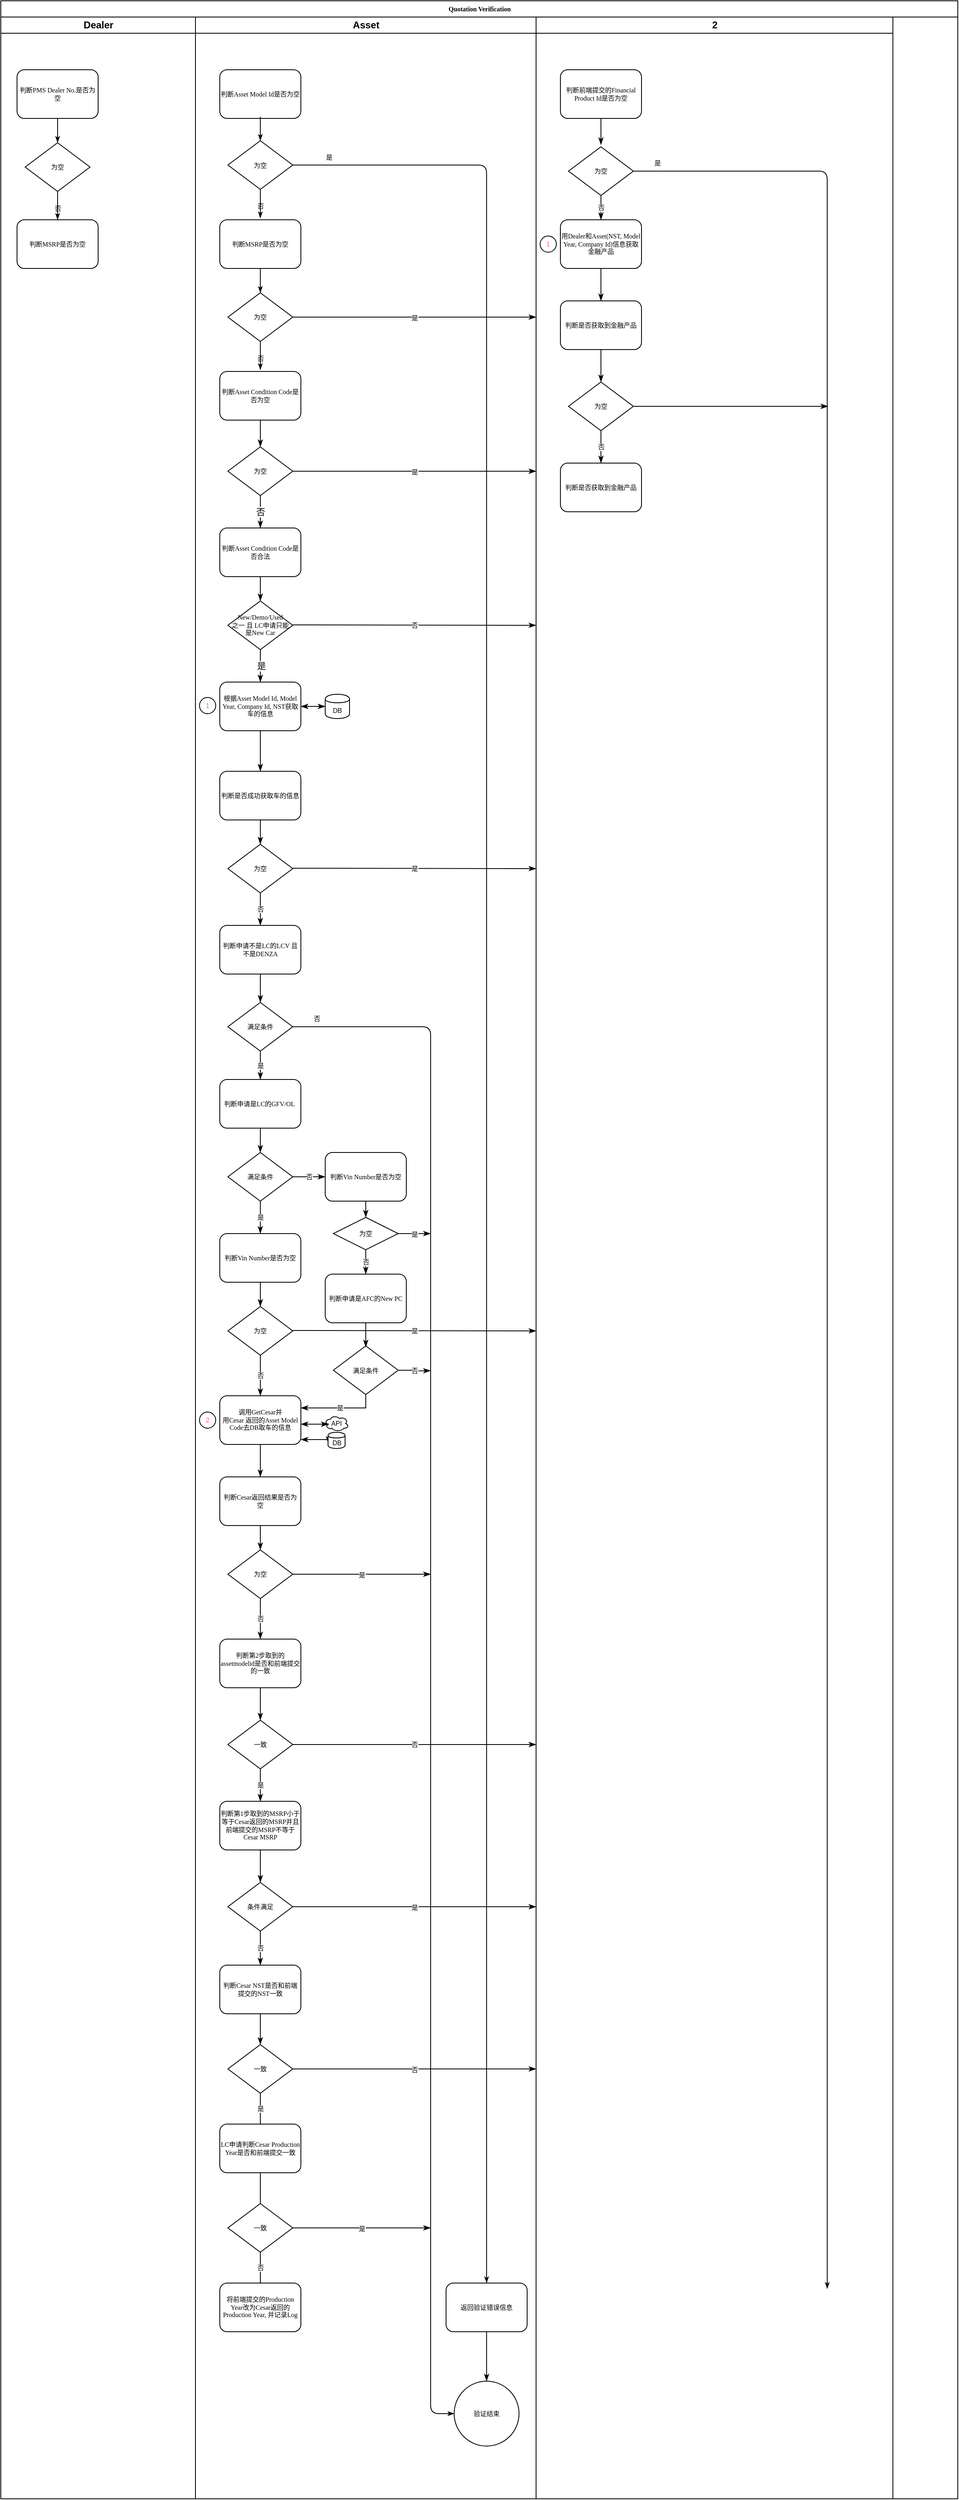 <mxfile version="12.3.6" type="github" pages="1">
  <diagram name="Page-1" id="74e2e168-ea6b-b213-b513-2b3c1d86103e">
    <mxGraphModel dx="782" dy="437" grid="1" gridSize="10" guides="1" tooltips="1" connect="1" arrows="1" fold="1" page="1" pageScale="1" pageWidth="1100" pageHeight="850" background="#ffffff" math="0" shadow="0">
      <root>
        <mxCell id="0"/>
        <mxCell id="1" parent="0"/>
        <mxCell id="77e6c97f196da883-1" value="Quotation Verification" style="swimlane;html=1;childLayout=stackLayout;startSize=20;rounded=0;shadow=0;labelBackgroundColor=none;strokeWidth=1;fontFamily=Verdana;fontSize=8;align=center;" parent="1" vertex="1">
          <mxGeometry x="70" y="40" width="1180" height="3080" as="geometry"/>
        </mxCell>
        <mxCell id="77e6c97f196da883-2" value="Dealer" style="swimlane;html=1;startSize=20;" parent="77e6c97f196da883-1" vertex="1">
          <mxGeometry y="20" width="240" height="3060" as="geometry"/>
        </mxCell>
        <mxCell id="77e6c97f196da883-8" value="判断PMS Dealer No.是否为空" style="rounded=1;whiteSpace=wrap;html=1;shadow=0;labelBackgroundColor=none;strokeWidth=1;fontFamily=Verdana;fontSize=8;align=center;" parent="77e6c97f196da883-2" vertex="1">
          <mxGeometry x="20" y="65" width="100" height="60" as="geometry"/>
        </mxCell>
        <mxCell id="77e6c97f196da883-13" value="为空" style="rhombus;whiteSpace=wrap;html=1;rounded=0;shadow=0;labelBackgroundColor=none;strokeWidth=1;fontFamily=Verdana;fontSize=8;align=center;" parent="77e6c97f196da883-2" vertex="1">
          <mxGeometry x="30" y="155" width="80" height="60" as="geometry"/>
        </mxCell>
        <mxCell id="77e6c97f196da883-30" value="否" style="edgeStyle=orthogonalEdgeStyle;rounded=1;html=1;labelBackgroundColor=none;startArrow=none;startFill=0;startSize=5;endArrow=classicThin;endFill=1;endSize=5;jettySize=auto;orthogonalLoop=1;strokeWidth=1;fontFamily=Verdana;fontSize=8" parent="77e6c97f196da883-2" source="77e6c97f196da883-13" edge="1">
          <mxGeometry x="0.2" relative="1" as="geometry">
            <mxPoint x="70" y="250" as="targetPoint"/>
            <mxPoint as="offset"/>
          </mxGeometry>
        </mxCell>
        <mxCell id="77e6c97f196da883-26" style="edgeStyle=orthogonalEdgeStyle;rounded=1;html=1;labelBackgroundColor=none;startArrow=none;startFill=0;startSize=5;endArrow=classicThin;endFill=1;endSize=5;jettySize=auto;orthogonalLoop=1;strokeWidth=1;fontFamily=Verdana;fontSize=8;entryX=0.5;entryY=0;entryDx=0;entryDy=0;" parent="77e6c97f196da883-2" source="77e6c97f196da883-8" target="77e6c97f196da883-13" edge="1">
          <mxGeometry relative="1" as="geometry">
            <mxPoint x="70" y="160" as="targetPoint"/>
          </mxGeometry>
        </mxCell>
        <mxCell id="s-7z_2EK09W1QtDXRIaZ-14" value="判断MSRP是否为空" style="rounded=1;whiteSpace=wrap;html=1;shadow=0;labelBackgroundColor=none;strokeWidth=1;fontFamily=Verdana;fontSize=8;align=center;" vertex="1" parent="77e6c97f196da883-2">
          <mxGeometry x="20" y="250" width="100" height="60" as="geometry"/>
        </mxCell>
        <mxCell id="77e6c97f196da883-3" value="Asset" style="swimlane;html=1;startSize=20;" parent="77e6c97f196da883-1" vertex="1">
          <mxGeometry x="240" y="20" width="420" height="3060" as="geometry"/>
        </mxCell>
        <mxCell id="77e6c97f196da883-11" value="判断Asset Model Id是否为空" style="rounded=1;whiteSpace=wrap;html=1;shadow=0;labelBackgroundColor=none;strokeWidth=1;fontFamily=Verdana;fontSize=8;align=center;" parent="77e6c97f196da883-3" vertex="1">
          <mxGeometry x="30" y="65" width="100" height="60" as="geometry"/>
        </mxCell>
        <mxCell id="s-7z_2EK09W1QtDXRIaZ-9" style="edgeStyle=orthogonalEdgeStyle;rounded=1;html=1;labelBackgroundColor=none;startArrow=none;startFill=0;startSize=5;endArrow=classicThin;endFill=1;endSize=5;jettySize=auto;orthogonalLoop=1;strokeWidth=1;fontFamily=Verdana;fontSize=8;entryX=0.5;entryY=0;entryDx=0;entryDy=0;" edge="1" target="s-7z_2EK09W1QtDXRIaZ-11" parent="77e6c97f196da883-3">
          <mxGeometry relative="1" as="geometry">
            <mxPoint x="80" y="123" as="sourcePoint"/>
            <mxPoint x="10" y="97.5" as="targetPoint"/>
          </mxGeometry>
        </mxCell>
        <mxCell id="s-7z_2EK09W1QtDXRIaZ-10" value="否" style="edgeStyle=orthogonalEdgeStyle;rounded=1;html=1;labelBackgroundColor=none;startArrow=none;startFill=0;startSize=5;endArrow=classicThin;endFill=1;endSize=5;jettySize=auto;orthogonalLoop=1;strokeWidth=1;fontFamily=Verdana;fontSize=8" edge="1" source="s-7z_2EK09W1QtDXRIaZ-11" parent="77e6c97f196da883-3">
          <mxGeometry x="0.2" relative="1" as="geometry">
            <mxPoint x="80" y="248" as="targetPoint"/>
            <mxPoint as="offset"/>
          </mxGeometry>
        </mxCell>
        <mxCell id="s-7z_2EK09W1QtDXRIaZ-11" value="为空" style="rhombus;whiteSpace=wrap;html=1;rounded=0;shadow=0;labelBackgroundColor=none;strokeWidth=1;fontFamily=Verdana;fontSize=8;align=center;" vertex="1" parent="77e6c97f196da883-3">
          <mxGeometry x="40" y="152.5" width="80" height="60" as="geometry"/>
        </mxCell>
        <mxCell id="s-7z_2EK09W1QtDXRIaZ-18" style="edgeStyle=orthogonalEdgeStyle;rounded=1;html=1;labelBackgroundColor=none;startArrow=none;startFill=0;startSize=5;endArrow=classicThin;endFill=1;endSize=5;jettySize=auto;orthogonalLoop=1;strokeWidth=1;fontFamily=Verdana;fontSize=8;entryX=0.5;entryY=0;entryDx=0;entryDy=0;" edge="1" target="s-7z_2EK09W1QtDXRIaZ-19" parent="77e6c97f196da883-3">
          <mxGeometry relative="1" as="geometry">
            <mxPoint x="80" y="310" as="sourcePoint"/>
            <mxPoint x="-220" y="225" as="targetPoint"/>
          </mxGeometry>
        </mxCell>
        <mxCell id="s-7z_2EK09W1QtDXRIaZ-19" value="为空" style="rhombus;whiteSpace=wrap;html=1;rounded=0;shadow=0;labelBackgroundColor=none;strokeWidth=1;fontFamily=Verdana;fontSize=8;align=center;" vertex="1" parent="77e6c97f196da883-3">
          <mxGeometry x="40" y="340" width="80" height="60" as="geometry"/>
        </mxCell>
        <mxCell id="s-7z_2EK09W1QtDXRIaZ-20" value="否" style="edgeStyle=orthogonalEdgeStyle;rounded=1;html=1;labelBackgroundColor=none;startArrow=none;startFill=0;startSize=5;endArrow=classicThin;endFill=1;endSize=5;jettySize=auto;orthogonalLoop=1;strokeWidth=1;fontFamily=Verdana;fontSize=8" edge="1" source="s-7z_2EK09W1QtDXRIaZ-19" parent="77e6c97f196da883-3">
          <mxGeometry x="0.2" relative="1" as="geometry">
            <mxPoint x="80" y="435" as="targetPoint"/>
            <mxPoint as="offset"/>
          </mxGeometry>
        </mxCell>
        <mxCell id="s-7z_2EK09W1QtDXRIaZ-35" style="edgeStyle=orthogonalEdgeStyle;rounded=0;orthogonalLoop=1;jettySize=auto;html=1;exitX=0.5;exitY=1;exitDx=0;exitDy=0;entryX=0.5;entryY=0;entryDx=0;entryDy=0;endArrow=classicThin;endFill=1;" edge="1" parent="77e6c97f196da883-3" source="s-7z_2EK09W1QtDXRIaZ-28" target="s-7z_2EK09W1QtDXRIaZ-31">
          <mxGeometry relative="1" as="geometry"/>
        </mxCell>
        <mxCell id="s-7z_2EK09W1QtDXRIaZ-28" value="判断Asset Condition Code是否为空" style="rounded=1;whiteSpace=wrap;html=1;shadow=0;labelBackgroundColor=none;strokeWidth=1;fontFamily=Verdana;fontSize=8;align=center;" vertex="1" parent="77e6c97f196da883-3">
          <mxGeometry x="30" y="437" width="100" height="60" as="geometry"/>
        </mxCell>
        <mxCell id="s-7z_2EK09W1QtDXRIaZ-30" value="判断MSRP是否为空" style="rounded=1;whiteSpace=wrap;html=1;shadow=0;labelBackgroundColor=none;strokeWidth=1;fontFamily=Verdana;fontSize=8;align=center;" vertex="1" parent="77e6c97f196da883-3">
          <mxGeometry x="30" y="250" width="100" height="60" as="geometry"/>
        </mxCell>
        <mxCell id="s-7z_2EK09W1QtDXRIaZ-37" value="否" style="edgeStyle=orthogonalEdgeStyle;rounded=0;orthogonalLoop=1;jettySize=auto;html=1;exitX=0.5;exitY=1;exitDx=0;exitDy=0;entryX=0.5;entryY=0;entryDx=0;entryDy=0;endArrow=classicThin;endFill=1;" edge="1" parent="77e6c97f196da883-3" source="s-7z_2EK09W1QtDXRIaZ-31" target="s-7z_2EK09W1QtDXRIaZ-16">
          <mxGeometry relative="1" as="geometry"/>
        </mxCell>
        <mxCell id="s-7z_2EK09W1QtDXRIaZ-31" value="为空" style="rhombus;whiteSpace=wrap;html=1;rounded=0;shadow=0;labelBackgroundColor=none;strokeWidth=1;fontFamily=Verdana;fontSize=8;align=center;" vertex="1" parent="77e6c97f196da883-3">
          <mxGeometry x="40" y="530" width="80" height="60" as="geometry"/>
        </mxCell>
        <mxCell id="s-7z_2EK09W1QtDXRIaZ-41" style="edgeStyle=orthogonalEdgeStyle;rounded=0;orthogonalLoop=1;jettySize=auto;html=1;exitX=0.5;exitY=1;exitDx=0;exitDy=0;entryX=0.5;entryY=0;entryDx=0;entryDy=0;endArrow=classicThin;endFill=1;" edge="1" parent="77e6c97f196da883-3" source="s-7z_2EK09W1QtDXRIaZ-16" target="s-7z_2EK09W1QtDXRIaZ-40">
          <mxGeometry relative="1" as="geometry"/>
        </mxCell>
        <mxCell id="s-7z_2EK09W1QtDXRIaZ-16" value="判断Asset Condition Code是否合法" style="rounded=1;whiteSpace=wrap;html=1;shadow=0;labelBackgroundColor=none;strokeWidth=1;fontFamily=Verdana;fontSize=8;align=center;" vertex="1" parent="77e6c97f196da883-3">
          <mxGeometry x="30" y="630" width="100" height="60" as="geometry"/>
        </mxCell>
        <mxCell id="s-7z_2EK09W1QtDXRIaZ-44" value="是" style="edgeStyle=orthogonalEdgeStyle;rounded=0;orthogonalLoop=1;jettySize=auto;html=1;exitX=0.5;exitY=1;exitDx=0;exitDy=0;entryX=0.5;entryY=0;entryDx=0;entryDy=0;endArrow=classicThin;endFill=1;" edge="1" parent="77e6c97f196da883-3" source="s-7z_2EK09W1QtDXRIaZ-40">
          <mxGeometry relative="1" as="geometry">
            <mxPoint x="80" y="820" as="targetPoint"/>
          </mxGeometry>
        </mxCell>
        <mxCell id="s-7z_2EK09W1QtDXRIaZ-40" value="New/Demo/Used&lt;br&gt;之一 且 LC申请只能是New Car" style="rhombus;whiteSpace=wrap;html=1;rounded=0;shadow=0;labelBackgroundColor=none;strokeWidth=1;fontFamily=Verdana;fontSize=8;align=center;" vertex="1" parent="77e6c97f196da883-3">
          <mxGeometry x="40" y="720" width="80" height="60" as="geometry"/>
        </mxCell>
        <mxCell id="77e6c97f196da883-10" value="根据Asset Model Id, Model Year, Company Id, NST获取车的信息" style="rounded=1;whiteSpace=wrap;html=1;shadow=0;labelBackgroundColor=none;strokeWidth=1;fontFamily=Verdana;fontSize=8;align=center;" parent="77e6c97f196da883-3" vertex="1">
          <mxGeometry x="30" y="820" width="100" height="60" as="geometry"/>
        </mxCell>
        <mxCell id="s-7z_2EK09W1QtDXRIaZ-59" value="否" style="edgeStyle=orthogonalEdgeStyle;rounded=0;orthogonalLoop=1;jettySize=auto;html=1;exitX=0.5;exitY=1;exitDx=0;exitDy=0;entryX=0.5;entryY=0;entryDx=0;entryDy=0;startArrow=none;startFill=0;endArrow=classicThin;endFill=1;fontSize=8;" edge="1" parent="77e6c97f196da883-3" source="s-7z_2EK09W1QtDXRIaZ-46" target="s-7z_2EK09W1QtDXRIaZ-56">
          <mxGeometry relative="1" as="geometry"/>
        </mxCell>
        <mxCell id="s-7z_2EK09W1QtDXRIaZ-46" value="为空" style="rhombus;whiteSpace=wrap;html=1;rounded=0;shadow=0;labelBackgroundColor=none;strokeWidth=1;fontFamily=Verdana;fontSize=8;align=center;" vertex="1" parent="77e6c97f196da883-3">
          <mxGeometry x="40" y="1020" width="80" height="60" as="geometry"/>
        </mxCell>
        <mxCell id="s-7z_2EK09W1QtDXRIaZ-48" style="edgeStyle=orthogonalEdgeStyle;rounded=0;orthogonalLoop=1;jettySize=auto;html=1;exitX=0.5;exitY=1;exitDx=0;exitDy=0;entryX=0.5;entryY=0;entryDx=0;entryDy=0;endArrow=classicThin;endFill=1;fontSize=8;" edge="1" parent="77e6c97f196da883-3" source="s-7z_2EK09W1QtDXRIaZ-45" target="s-7z_2EK09W1QtDXRIaZ-46">
          <mxGeometry relative="1" as="geometry"/>
        </mxCell>
        <mxCell id="s-7z_2EK09W1QtDXRIaZ-45" value="判断是否成功获取车的信息" style="rounded=1;whiteSpace=wrap;html=1;shadow=0;labelBackgroundColor=none;strokeWidth=1;fontFamily=Verdana;fontSize=8;align=center;" vertex="1" parent="77e6c97f196da883-3">
          <mxGeometry x="30" y="930" width="100" height="60" as="geometry"/>
        </mxCell>
        <mxCell id="s-7z_2EK09W1QtDXRIaZ-47" style="edgeStyle=orthogonalEdgeStyle;rounded=0;orthogonalLoop=1;jettySize=auto;html=1;exitX=0.5;exitY=1;exitDx=0;exitDy=0;entryX=0.5;entryY=0;entryDx=0;entryDy=0;endArrow=classicThin;endFill=1;fontSize=8;" edge="1" parent="77e6c97f196da883-3" source="77e6c97f196da883-10" target="s-7z_2EK09W1QtDXRIaZ-45">
          <mxGeometry relative="1" as="geometry">
            <mxPoint x="160" y="890" as="sourcePoint"/>
          </mxGeometry>
        </mxCell>
        <mxCell id="s-7z_2EK09W1QtDXRIaZ-52" value="DB" style="shape=cylinder;whiteSpace=wrap;html=1;boundedLbl=1;backgroundOutline=1;fontSize=8;" vertex="1" parent="77e6c97f196da883-3">
          <mxGeometry x="160" y="835" width="30" height="30" as="geometry"/>
        </mxCell>
        <mxCell id="s-7z_2EK09W1QtDXRIaZ-53" value="" style="endArrow=classicThin;startArrow=classicThin;html=1;fontSize=8;entryX=1;entryY=0.5;entryDx=0;entryDy=0;endFill=1;startFill=1;" edge="1" parent="77e6c97f196da883-3" target="77e6c97f196da883-10">
          <mxGeometry width="50" height="50" relative="1" as="geometry">
            <mxPoint x="160" y="850" as="sourcePoint"/>
            <mxPoint x="140" y="1150" as="targetPoint"/>
          </mxGeometry>
        </mxCell>
        <mxCell id="s-7z_2EK09W1QtDXRIaZ-55" value="否" style="endArrow=none;html=1;fontSize=8;entryX=1;entryY=0.5;entryDx=0;entryDy=0;endFill=0;startArrow=classicThin;startFill=1;" edge="1" parent="77e6c97f196da883-3">
          <mxGeometry width="50" height="50" relative="1" as="geometry">
            <mxPoint x="420" y="750" as="sourcePoint"/>
            <mxPoint x="120" y="749.5" as="targetPoint"/>
            <Array as="points"/>
          </mxGeometry>
        </mxCell>
        <mxCell id="s-7z_2EK09W1QtDXRIaZ-61" style="edgeStyle=orthogonalEdgeStyle;rounded=0;orthogonalLoop=1;jettySize=auto;html=1;exitX=0.5;exitY=1;exitDx=0;exitDy=0;entryX=0.5;entryY=0;entryDx=0;entryDy=0;startArrow=none;startFill=0;endArrow=classicThin;endFill=1;fontSize=8;" edge="1" parent="77e6c97f196da883-3" source="s-7z_2EK09W1QtDXRIaZ-56" target="s-7z_2EK09W1QtDXRIaZ-60">
          <mxGeometry relative="1" as="geometry"/>
        </mxCell>
        <mxCell id="s-7z_2EK09W1QtDXRIaZ-56" value="判断申请不是LC的LCV 且 不是DENZA" style="rounded=1;whiteSpace=wrap;html=1;shadow=0;labelBackgroundColor=none;strokeWidth=1;fontFamily=Verdana;fontSize=8;align=center;" vertex="1" parent="77e6c97f196da883-3">
          <mxGeometry x="30" y="1120" width="100" height="60" as="geometry"/>
        </mxCell>
        <mxCell id="s-7z_2EK09W1QtDXRIaZ-63" value="是" style="edgeStyle=orthogonalEdgeStyle;rounded=0;orthogonalLoop=1;jettySize=auto;html=1;exitX=0.5;exitY=1;exitDx=0;exitDy=0;startArrow=none;startFill=0;endArrow=classicThin;endFill=1;fontSize=8;" edge="1" parent="77e6c97f196da883-3" source="s-7z_2EK09W1QtDXRIaZ-60" target="s-7z_2EK09W1QtDXRIaZ-62">
          <mxGeometry relative="1" as="geometry"/>
        </mxCell>
        <mxCell id="s-7z_2EK09W1QtDXRIaZ-60" value="满足条件" style="rhombus;whiteSpace=wrap;html=1;rounded=0;shadow=0;labelBackgroundColor=none;strokeWidth=1;fontFamily=Verdana;fontSize=8;align=center;" vertex="1" parent="77e6c97f196da883-3">
          <mxGeometry x="40" y="1215" width="80" height="60" as="geometry"/>
        </mxCell>
        <mxCell id="s-7z_2EK09W1QtDXRIaZ-66" style="edgeStyle=orthogonalEdgeStyle;rounded=0;orthogonalLoop=1;jettySize=auto;html=1;exitX=0.5;exitY=1;exitDx=0;exitDy=0;entryX=0.5;entryY=0;entryDx=0;entryDy=0;startArrow=none;startFill=0;endArrow=classicThin;endFill=1;fontSize=8;" edge="1" parent="77e6c97f196da883-3" source="s-7z_2EK09W1QtDXRIaZ-62" target="s-7z_2EK09W1QtDXRIaZ-64">
          <mxGeometry relative="1" as="geometry"/>
        </mxCell>
        <mxCell id="s-7z_2EK09W1QtDXRIaZ-62" value="判断申请是LC的GFV/OL&amp;nbsp;" style="rounded=1;whiteSpace=wrap;html=1;shadow=0;labelBackgroundColor=none;strokeWidth=1;fontFamily=Verdana;fontSize=8;align=center;" vertex="1" parent="77e6c97f196da883-3">
          <mxGeometry x="30" y="1310" width="100" height="60" as="geometry"/>
        </mxCell>
        <mxCell id="s-7z_2EK09W1QtDXRIaZ-69" value="是" style="edgeStyle=orthogonalEdgeStyle;rounded=0;orthogonalLoop=1;jettySize=auto;html=1;exitX=0.5;exitY=1;exitDx=0;exitDy=0;entryX=0.5;entryY=0;entryDx=0;entryDy=0;startArrow=none;startFill=0;endArrow=classicThin;endFill=1;fontSize=8;" edge="1" parent="77e6c97f196da883-3" source="s-7z_2EK09W1QtDXRIaZ-64" target="s-7z_2EK09W1QtDXRIaZ-68">
          <mxGeometry relative="1" as="geometry"/>
        </mxCell>
        <mxCell id="s-7z_2EK09W1QtDXRIaZ-131" value="否" style="edgeStyle=orthogonalEdgeStyle;rounded=0;orthogonalLoop=1;jettySize=auto;html=1;exitX=1;exitY=0.5;exitDx=0;exitDy=0;entryX=0;entryY=0.5;entryDx=0;entryDy=0;startArrow=none;startFill=0;endArrow=classicThin;endFill=1;fontSize=8;fontColor=#000000;" edge="1" parent="77e6c97f196da883-3" source="s-7z_2EK09W1QtDXRIaZ-64" target="s-7z_2EK09W1QtDXRIaZ-127">
          <mxGeometry relative="1" as="geometry"/>
        </mxCell>
        <mxCell id="s-7z_2EK09W1QtDXRIaZ-64" value="满足条件" style="rhombus;whiteSpace=wrap;html=1;rounded=0;shadow=0;labelBackgroundColor=none;strokeWidth=1;fontFamily=Verdana;fontSize=8;align=center;" vertex="1" parent="77e6c97f196da883-3">
          <mxGeometry x="40" y="1400" width="80" height="60" as="geometry"/>
        </mxCell>
        <mxCell id="s-7z_2EK09W1QtDXRIaZ-67" value="是" style="endArrow=none;html=1;fontSize=8;entryX=1;entryY=0.5;entryDx=0;entryDy=0;endFill=0;startArrow=classicThin;startFill=1;" edge="1" parent="77e6c97f196da883-3">
          <mxGeometry width="50" height="50" relative="1" as="geometry">
            <mxPoint x="420" y="1050" as="sourcePoint"/>
            <mxPoint x="120" y="1049.5" as="targetPoint"/>
            <Array as="points"/>
          </mxGeometry>
        </mxCell>
        <mxCell id="s-7z_2EK09W1QtDXRIaZ-71" style="edgeStyle=orthogonalEdgeStyle;rounded=0;orthogonalLoop=1;jettySize=auto;html=1;exitX=0.5;exitY=1;exitDx=0;exitDy=0;entryX=0.5;entryY=0;entryDx=0;entryDy=0;startArrow=none;startFill=0;endArrow=classicThin;endFill=1;fontSize=8;" edge="1" parent="77e6c97f196da883-3" source="s-7z_2EK09W1QtDXRIaZ-68" target="s-7z_2EK09W1QtDXRIaZ-70">
          <mxGeometry relative="1" as="geometry"/>
        </mxCell>
        <mxCell id="s-7z_2EK09W1QtDXRIaZ-68" value="判断Vin Number是否为空" style="rounded=1;whiteSpace=wrap;html=1;shadow=0;labelBackgroundColor=none;strokeWidth=1;fontFamily=Verdana;fontSize=8;align=center;" vertex="1" parent="77e6c97f196da883-3">
          <mxGeometry x="30" y="1500" width="100" height="60" as="geometry"/>
        </mxCell>
        <mxCell id="s-7z_2EK09W1QtDXRIaZ-74" value="否" style="edgeStyle=orthogonalEdgeStyle;rounded=0;orthogonalLoop=1;jettySize=auto;html=1;exitX=0.5;exitY=1;exitDx=0;exitDy=0;entryX=0.5;entryY=0;entryDx=0;entryDy=0;startArrow=none;startFill=0;endArrow=classicThin;endFill=1;fontSize=8;" edge="1" parent="77e6c97f196da883-3" source="s-7z_2EK09W1QtDXRIaZ-70" target="s-7z_2EK09W1QtDXRIaZ-72">
          <mxGeometry relative="1" as="geometry"/>
        </mxCell>
        <mxCell id="s-7z_2EK09W1QtDXRIaZ-70" value="为空" style="rhombus;whiteSpace=wrap;html=1;rounded=0;shadow=0;labelBackgroundColor=none;strokeWidth=1;fontFamily=Verdana;fontSize=8;align=center;" vertex="1" parent="77e6c97f196da883-3">
          <mxGeometry x="40" y="1590" width="80" height="60" as="geometry"/>
        </mxCell>
        <mxCell id="s-7z_2EK09W1QtDXRIaZ-83" style="edgeStyle=orthogonalEdgeStyle;rounded=0;orthogonalLoop=1;jettySize=auto;html=1;exitX=1;exitY=0.5;exitDx=0;exitDy=0;entryX=0.16;entryY=0.55;entryDx=0;entryDy=0;entryPerimeter=0;startArrow=classicThin;startFill=1;endArrow=classicThin;endFill=1;fontSize=8;" edge="1" parent="77e6c97f196da883-3">
          <mxGeometry relative="1" as="geometry">
            <mxPoint x="130" y="1735" as="sourcePoint"/>
            <mxPoint x="164" y="1735" as="targetPoint"/>
          </mxGeometry>
        </mxCell>
        <mxCell id="s-7z_2EK09W1QtDXRIaZ-85" style="edgeStyle=orthogonalEdgeStyle;rounded=0;orthogonalLoop=1;jettySize=auto;html=1;exitX=0.5;exitY=1;exitDx=0;exitDy=0;entryX=0.5;entryY=0;entryDx=0;entryDy=0;startArrow=none;startFill=0;endArrow=classicThin;endFill=1;fontSize=8;" edge="1" parent="77e6c97f196da883-3" source="s-7z_2EK09W1QtDXRIaZ-72" target="s-7z_2EK09W1QtDXRIaZ-84">
          <mxGeometry relative="1" as="geometry"/>
        </mxCell>
        <mxCell id="s-7z_2EK09W1QtDXRIaZ-91" style="edgeStyle=orthogonalEdgeStyle;rounded=0;orthogonalLoop=1;jettySize=auto;html=1;exitX=1;exitY=0.75;exitDx=0;exitDy=0;entryX=0;entryY=0.5;entryDx=0;entryDy=0;startArrow=classicThin;startFill=1;endArrow=classicThin;endFill=1;fontSize=8;" edge="1" parent="77e6c97f196da883-3">
          <mxGeometry relative="1" as="geometry">
            <mxPoint x="130" y="1754" as="sourcePoint"/>
            <mxPoint x="164" y="1759" as="targetPoint"/>
          </mxGeometry>
        </mxCell>
        <mxCell id="s-7z_2EK09W1QtDXRIaZ-72" value="调用GetCesar并&lt;br&gt;用Cesar 返回的Asset Model Code去DB取车的信息" style="rounded=1;whiteSpace=wrap;html=1;shadow=0;labelBackgroundColor=none;strokeWidth=1;fontFamily=Verdana;fontSize=8;align=center;" vertex="1" parent="77e6c97f196da883-3">
          <mxGeometry x="30" y="1700" width="100" height="60" as="geometry"/>
        </mxCell>
        <mxCell id="s-7z_2EK09W1QtDXRIaZ-75" value="是" style="endArrow=none;html=1;fontSize=8;entryX=1;entryY=0.5;entryDx=0;entryDy=0;startArrow=classicThin;startFill=1;" edge="1" parent="77e6c97f196da883-3">
          <mxGeometry width="50" height="50" relative="1" as="geometry">
            <mxPoint x="420" y="1620" as="sourcePoint"/>
            <mxPoint x="120" y="1619.5" as="targetPoint"/>
            <Array as="points"/>
          </mxGeometry>
        </mxCell>
        <mxCell id="s-7z_2EK09W1QtDXRIaZ-76" value="API" style="ellipse;shape=cloud;whiteSpace=wrap;html=1;fontSize=8;" vertex="1" parent="77e6c97f196da883-3">
          <mxGeometry x="159" y="1724" width="30" height="20" as="geometry"/>
        </mxCell>
        <mxCell id="s-7z_2EK09W1QtDXRIaZ-87" style="edgeStyle=orthogonalEdgeStyle;rounded=0;orthogonalLoop=1;jettySize=auto;html=1;exitX=0.5;exitY=1;exitDx=0;exitDy=0;entryX=0.5;entryY=0;entryDx=0;entryDy=0;startArrow=none;startFill=0;endArrow=classicThin;endFill=1;fontSize=8;" edge="1" parent="77e6c97f196da883-3" source="s-7z_2EK09W1QtDXRIaZ-84" target="s-7z_2EK09W1QtDXRIaZ-86">
          <mxGeometry relative="1" as="geometry"/>
        </mxCell>
        <mxCell id="s-7z_2EK09W1QtDXRIaZ-84" value="判断Cesar返回结果是否为空" style="rounded=1;whiteSpace=wrap;html=1;shadow=0;labelBackgroundColor=none;strokeWidth=1;fontFamily=Verdana;fontSize=8;align=center;" vertex="1" parent="77e6c97f196da883-3">
          <mxGeometry x="30" y="1800" width="100" height="60" as="geometry"/>
        </mxCell>
        <mxCell id="s-7z_2EK09W1QtDXRIaZ-95" value="否" style="edgeStyle=orthogonalEdgeStyle;rounded=0;orthogonalLoop=1;jettySize=auto;html=1;exitX=0.5;exitY=1;exitDx=0;exitDy=0;entryX=0.5;entryY=0;entryDx=0;entryDy=0;startArrow=none;startFill=0;endArrow=classicThin;endFill=1;fontSize=8;" edge="1" parent="77e6c97f196da883-3" source="s-7z_2EK09W1QtDXRIaZ-86" target="s-7z_2EK09W1QtDXRIaZ-94">
          <mxGeometry relative="1" as="geometry"/>
        </mxCell>
        <mxCell id="s-7z_2EK09W1QtDXRIaZ-86" value="为空" style="rhombus;whiteSpace=wrap;html=1;rounded=0;shadow=0;labelBackgroundColor=none;strokeWidth=1;fontFamily=Verdana;fontSize=8;align=center;" vertex="1" parent="77e6c97f196da883-3">
          <mxGeometry x="40" y="1890" width="80" height="60" as="geometry"/>
        </mxCell>
        <mxCell id="s-7z_2EK09W1QtDXRIaZ-90" value="DB" style="shape=cylinder;whiteSpace=wrap;html=1;boundedLbl=1;backgroundOutline=1;fontSize=8;" vertex="1" parent="77e6c97f196da883-3">
          <mxGeometry x="163.5" y="1745" width="21" height="20" as="geometry"/>
        </mxCell>
        <mxCell id="s-7z_2EK09W1QtDXRIaZ-97" style="edgeStyle=orthogonalEdgeStyle;rounded=0;orthogonalLoop=1;jettySize=auto;html=1;exitX=0.5;exitY=1;exitDx=0;exitDy=0;entryX=0.5;entryY=0;entryDx=0;entryDy=0;startArrow=none;startFill=0;endArrow=classicThin;endFill=1;fontSize=8;" edge="1" parent="77e6c97f196da883-3" source="s-7z_2EK09W1QtDXRIaZ-94" target="s-7z_2EK09W1QtDXRIaZ-96">
          <mxGeometry relative="1" as="geometry"/>
        </mxCell>
        <mxCell id="s-7z_2EK09W1QtDXRIaZ-94" value="判断第2步取到的assetmodelid是否和前端提交的一致" style="rounded=1;whiteSpace=wrap;html=1;shadow=0;labelBackgroundColor=none;strokeWidth=1;fontFamily=Verdana;fontSize=8;align=center;" vertex="1" parent="77e6c97f196da883-3">
          <mxGeometry x="30" y="2000" width="100" height="60" as="geometry"/>
        </mxCell>
        <mxCell id="s-7z_2EK09W1QtDXRIaZ-100" value="是" style="edgeStyle=orthogonalEdgeStyle;rounded=0;orthogonalLoop=1;jettySize=auto;html=1;exitX=0.5;exitY=1;exitDx=0;exitDy=0;entryX=0.5;entryY=0;entryDx=0;entryDy=0;startArrow=none;startFill=0;endArrow=classicThin;endFill=1;fontSize=8;" edge="1" parent="77e6c97f196da883-3" source="s-7z_2EK09W1QtDXRIaZ-96" target="s-7z_2EK09W1QtDXRIaZ-99">
          <mxGeometry relative="1" as="geometry"/>
        </mxCell>
        <mxCell id="s-7z_2EK09W1QtDXRIaZ-96" value="一致" style="rhombus;whiteSpace=wrap;html=1;rounded=0;shadow=0;labelBackgroundColor=none;strokeWidth=1;fontFamily=Verdana;fontSize=8;align=center;" vertex="1" parent="77e6c97f196da883-3">
          <mxGeometry x="40" y="2100" width="80" height="60" as="geometry"/>
        </mxCell>
        <mxCell id="s-7z_2EK09W1QtDXRIaZ-98" value="否" style="endArrow=classicThin;html=1;fontSize=8;exitX=1;exitY=0.5;exitDx=0;exitDy=0;startArrow=none;startFill=0;endFill=1;" edge="1" parent="77e6c97f196da883-3" source="s-7z_2EK09W1QtDXRIaZ-96">
          <mxGeometry width="50" height="50" relative="1" as="geometry">
            <mxPoint x="170" y="2160" as="sourcePoint"/>
            <mxPoint x="420" y="2130" as="targetPoint"/>
            <Array as="points">
              <mxPoint x="240" y="2130"/>
            </Array>
          </mxGeometry>
        </mxCell>
        <mxCell id="s-7z_2EK09W1QtDXRIaZ-109" style="edgeStyle=orthogonalEdgeStyle;rounded=0;orthogonalLoop=1;jettySize=auto;html=1;exitX=0.5;exitY=1;exitDx=0;exitDy=0;entryX=0.5;entryY=0;entryDx=0;entryDy=0;startArrow=none;startFill=0;endArrow=classicThin;endFill=1;fontSize=8;fontColor=#FF6666;" edge="1" parent="77e6c97f196da883-3" source="s-7z_2EK09W1QtDXRIaZ-99" target="s-7z_2EK09W1QtDXRIaZ-108">
          <mxGeometry relative="1" as="geometry"/>
        </mxCell>
        <mxCell id="s-7z_2EK09W1QtDXRIaZ-99" value="判断第1步取到的MSRP小于等于Cesar返回的MSRP并且前端提交的MSRP不等于Cesar MSRP" style="rounded=1;whiteSpace=wrap;html=1;shadow=0;labelBackgroundColor=none;strokeWidth=1;fontFamily=Verdana;fontSize=8;align=center;" vertex="1" parent="77e6c97f196da883-3">
          <mxGeometry x="30" y="2200" width="100" height="60" as="geometry"/>
        </mxCell>
        <mxCell id="s-7z_2EK09W1QtDXRIaZ-102" value="1" style="ellipse;whiteSpace=wrap;html=1;aspect=fixed;fontSize=8;fontColor=#FF6666;" vertex="1" parent="77e6c97f196da883-3">
          <mxGeometry x="5" y="839" width="20" height="20" as="geometry"/>
        </mxCell>
        <mxCell id="s-7z_2EK09W1QtDXRIaZ-105" value="2" style="ellipse;whiteSpace=wrap;html=1;aspect=fixed;fontSize=8;fontColor=#FF6666;" vertex="1" parent="77e6c97f196da883-3">
          <mxGeometry x="5" y="1720" width="20" height="20" as="geometry"/>
        </mxCell>
        <mxCell id="s-7z_2EK09W1QtDXRIaZ-112" value="否" style="edgeStyle=orthogonalEdgeStyle;rounded=0;orthogonalLoop=1;jettySize=auto;html=1;exitX=0.5;exitY=1;exitDx=0;exitDy=0;startArrow=none;startFill=0;endArrow=classicThin;endFill=1;fontSize=8;fontColor=#000000;" edge="1" parent="77e6c97f196da883-3" source="s-7z_2EK09W1QtDXRIaZ-108" target="s-7z_2EK09W1QtDXRIaZ-111">
          <mxGeometry relative="1" as="geometry"/>
        </mxCell>
        <mxCell id="s-7z_2EK09W1QtDXRIaZ-108" value="条件满足" style="rhombus;whiteSpace=wrap;html=1;rounded=0;shadow=0;labelBackgroundColor=none;strokeWidth=1;fontFamily=Verdana;fontSize=8;align=center;" vertex="1" parent="77e6c97f196da883-3">
          <mxGeometry x="40" y="2300" width="80" height="60" as="geometry"/>
        </mxCell>
        <mxCell id="s-7z_2EK09W1QtDXRIaZ-114" style="edgeStyle=orthogonalEdgeStyle;rounded=0;orthogonalLoop=1;jettySize=auto;html=1;exitX=0.5;exitY=1;exitDx=0;exitDy=0;entryX=0.5;entryY=0;entryDx=0;entryDy=0;startArrow=none;startFill=0;endArrow=classicThin;endFill=1;fontSize=8;fontColor=#000000;" edge="1" parent="77e6c97f196da883-3" source="s-7z_2EK09W1QtDXRIaZ-111" target="s-7z_2EK09W1QtDXRIaZ-113">
          <mxGeometry relative="1" as="geometry"/>
        </mxCell>
        <mxCell id="s-7z_2EK09W1QtDXRIaZ-111" value="判断Cesar NST是否和前端提交的NST一致" style="rounded=1;whiteSpace=wrap;html=1;shadow=0;labelBackgroundColor=none;strokeWidth=1;fontFamily=Verdana;fontSize=8;align=center;" vertex="1" parent="77e6c97f196da883-3">
          <mxGeometry x="30" y="2402" width="100" height="60" as="geometry"/>
        </mxCell>
        <mxCell id="s-7z_2EK09W1QtDXRIaZ-117" value="是" style="edgeStyle=orthogonalEdgeStyle;rounded=0;orthogonalLoop=1;jettySize=auto;html=1;exitX=0.5;exitY=1;exitDx=0;exitDy=0;entryX=0.5;entryY=0;entryDx=0;entryDy=0;startArrow=none;startFill=0;endArrow=none;endFill=0;fontSize=8;fontColor=#000000;" edge="1" parent="77e6c97f196da883-3" source="s-7z_2EK09W1QtDXRIaZ-113" target="s-7z_2EK09W1QtDXRIaZ-116">
          <mxGeometry relative="1" as="geometry"/>
        </mxCell>
        <mxCell id="s-7z_2EK09W1QtDXRIaZ-113" value="一致" style="rhombus;whiteSpace=wrap;html=1;rounded=0;shadow=0;labelBackgroundColor=none;strokeWidth=1;fontFamily=Verdana;fontSize=8;align=center;" vertex="1" parent="77e6c97f196da883-3">
          <mxGeometry x="40" y="2500" width="80" height="60" as="geometry"/>
        </mxCell>
        <mxCell id="s-7z_2EK09W1QtDXRIaZ-120" style="edgeStyle=orthogonalEdgeStyle;rounded=0;orthogonalLoop=1;jettySize=auto;html=1;exitX=0.5;exitY=1;exitDx=0;exitDy=0;entryX=0.5;entryY=0.122;entryDx=0;entryDy=0;entryPerimeter=0;startArrow=none;startFill=0;endArrow=none;endFill=0;fontSize=8;fontColor=#000000;" edge="1" parent="77e6c97f196da883-3" source="s-7z_2EK09W1QtDXRIaZ-116" target="s-7z_2EK09W1QtDXRIaZ-118">
          <mxGeometry relative="1" as="geometry"/>
        </mxCell>
        <mxCell id="s-7z_2EK09W1QtDXRIaZ-116" value="LC申请判断Cesar Production Year是否和前端提交一致" style="rounded=1;whiteSpace=wrap;html=1;shadow=0;labelBackgroundColor=none;strokeWidth=1;fontFamily=Verdana;fontSize=8;align=center;" vertex="1" parent="77e6c97f196da883-3">
          <mxGeometry x="30" y="2598" width="100" height="60" as="geometry"/>
        </mxCell>
        <mxCell id="s-7z_2EK09W1QtDXRIaZ-122" value="否" style="edgeStyle=orthogonalEdgeStyle;rounded=0;orthogonalLoop=1;jettySize=auto;html=1;exitX=0.5;exitY=1;exitDx=0;exitDy=0;entryX=0.5;entryY=0;entryDx=0;entryDy=0;startArrow=none;startFill=0;endArrow=none;endFill=0;fontSize=8;fontColor=#000000;" edge="1" parent="77e6c97f196da883-3" source="s-7z_2EK09W1QtDXRIaZ-118" target="s-7z_2EK09W1QtDXRIaZ-121">
          <mxGeometry relative="1" as="geometry"/>
        </mxCell>
        <mxCell id="s-7z_2EK09W1QtDXRIaZ-118" value="一致" style="rhombus;whiteSpace=wrap;html=1;rounded=0;shadow=0;labelBackgroundColor=none;strokeWidth=1;fontFamily=Verdana;fontSize=8;align=center;" vertex="1" parent="77e6c97f196da883-3">
          <mxGeometry x="40" y="2696" width="80" height="60" as="geometry"/>
        </mxCell>
        <mxCell id="s-7z_2EK09W1QtDXRIaZ-121" value="将前端提交的Production Year改为Cesar返回的Production Year, 并记录Log" style="rounded=1;whiteSpace=wrap;html=1;shadow=0;labelBackgroundColor=none;strokeWidth=1;fontFamily=Verdana;fontSize=8;align=center;" vertex="1" parent="77e6c97f196da883-3">
          <mxGeometry x="30" y="2794" width="100" height="60" as="geometry"/>
        </mxCell>
        <mxCell id="s-7z_2EK09W1QtDXRIaZ-125" value="是" style="text;html=1;strokeColor=none;fillColor=none;align=center;verticalAlign=middle;whiteSpace=wrap;rounded=0;fontSize=8;fontColor=#000000;" vertex="1" parent="77e6c97f196da883-3">
          <mxGeometry x="145" y="163" width="40" height="20" as="geometry"/>
        </mxCell>
        <mxCell id="s-7z_2EK09W1QtDXRIaZ-126" value="否" style="text;html=1;strokeColor=none;fillColor=none;align=center;verticalAlign=middle;whiteSpace=wrap;rounded=0;fontSize=8;fontColor=#000000;" vertex="1" parent="77e6c97f196da883-3">
          <mxGeometry x="130" y="1225" width="40" height="20" as="geometry"/>
        </mxCell>
        <mxCell id="s-7z_2EK09W1QtDXRIaZ-133" style="edgeStyle=orthogonalEdgeStyle;rounded=0;orthogonalLoop=1;jettySize=auto;html=1;exitX=0.5;exitY=1;exitDx=0;exitDy=0;entryX=0.5;entryY=0;entryDx=0;entryDy=0;startArrow=none;startFill=0;endArrow=classicThin;endFill=1;fontSize=8;fontColor=#000000;" edge="1" parent="77e6c97f196da883-3" source="s-7z_2EK09W1QtDXRIaZ-127" target="s-7z_2EK09W1QtDXRIaZ-132">
          <mxGeometry relative="1" as="geometry"/>
        </mxCell>
        <mxCell id="s-7z_2EK09W1QtDXRIaZ-127" value="判断Vin Number是否为空" style="rounded=1;whiteSpace=wrap;html=1;shadow=0;labelBackgroundColor=none;strokeWidth=1;fontFamily=Verdana;fontSize=8;align=center;" vertex="1" parent="77e6c97f196da883-3">
          <mxGeometry x="160" y="1400" width="100" height="60" as="geometry"/>
        </mxCell>
        <mxCell id="s-7z_2EK09W1QtDXRIaZ-138" value="否" style="edgeStyle=orthogonalEdgeStyle;rounded=0;orthogonalLoop=1;jettySize=auto;html=1;exitX=0.5;exitY=1;exitDx=0;exitDy=0;startArrow=none;startFill=0;endArrow=classicThin;endFill=1;fontSize=8;fontColor=#000000;" edge="1" parent="77e6c97f196da883-3" source="s-7z_2EK09W1QtDXRIaZ-132" target="s-7z_2EK09W1QtDXRIaZ-137">
          <mxGeometry relative="1" as="geometry"/>
        </mxCell>
        <mxCell id="s-7z_2EK09W1QtDXRIaZ-132" value="为空" style="rhombus;whiteSpace=wrap;html=1;rounded=0;shadow=0;labelBackgroundColor=none;strokeWidth=1;fontFamily=Verdana;fontSize=8;align=center;" vertex="1" parent="77e6c97f196da883-3">
          <mxGeometry x="170" y="1480" width="80" height="40" as="geometry"/>
        </mxCell>
        <mxCell id="s-7z_2EK09W1QtDXRIaZ-137" value="判断申请是AFC的New PC" style="rounded=1;whiteSpace=wrap;html=1;shadow=0;labelBackgroundColor=none;strokeWidth=1;fontFamily=Verdana;fontSize=8;align=center;" vertex="1" parent="77e6c97f196da883-3">
          <mxGeometry x="160" y="1550" width="100" height="60" as="geometry"/>
        </mxCell>
        <mxCell id="s-7z_2EK09W1QtDXRIaZ-143" value="否" style="edgeStyle=orthogonalEdgeStyle;rounded=0;orthogonalLoop=1;jettySize=auto;html=1;startArrow=none;startFill=0;endArrow=classicThin;endFill=1;fontSize=8;fontColor=#000000;" edge="1" parent="77e6c97f196da883-3" source="s-7z_2EK09W1QtDXRIaZ-139">
          <mxGeometry relative="1" as="geometry">
            <mxPoint x="290" y="1669" as="targetPoint"/>
          </mxGeometry>
        </mxCell>
        <mxCell id="s-7z_2EK09W1QtDXRIaZ-144" value="是" style="edgeStyle=orthogonalEdgeStyle;rounded=0;orthogonalLoop=1;jettySize=auto;html=1;exitX=0.5;exitY=1;exitDx=0;exitDy=0;entryX=1;entryY=0.25;entryDx=0;entryDy=0;startArrow=none;startFill=0;endArrow=classicThin;endFill=1;fontSize=8;fontColor=#000000;" edge="1" parent="77e6c97f196da883-3" source="s-7z_2EK09W1QtDXRIaZ-139" target="s-7z_2EK09W1QtDXRIaZ-72">
          <mxGeometry relative="1" as="geometry">
            <Array as="points">
              <mxPoint x="210" y="1715"/>
            </Array>
          </mxGeometry>
        </mxCell>
        <mxCell id="s-7z_2EK09W1QtDXRIaZ-139" value="满足条件" style="rhombus;whiteSpace=wrap;html=1;rounded=0;shadow=0;labelBackgroundColor=none;strokeWidth=1;fontFamily=Verdana;fontSize=8;align=center;" vertex="1" parent="77e6c97f196da883-3">
          <mxGeometry x="170" y="1638.5" width="80" height="60" as="geometry"/>
        </mxCell>
        <mxCell id="s-7z_2EK09W1QtDXRIaZ-148" value="验证结束" style="ellipse;whiteSpace=wrap;html=1;aspect=fixed;fontSize=8;fontColor=#000000;" vertex="1" parent="77e6c97f196da883-3">
          <mxGeometry x="319" y="2915" width="80" height="80" as="geometry"/>
        </mxCell>
        <mxCell id="107ba76e4e335f99-1" style="edgeStyle=orthogonalEdgeStyle;rounded=1;html=1;labelBackgroundColor=none;startArrow=none;startFill=0;startSize=5;endArrow=classicThin;endFill=1;endSize=5;jettySize=auto;orthogonalLoop=1;strokeWidth=1;fontFamily=Verdana;fontSize=8;exitX=1;exitY=0.5;exitDx=0;exitDy=0;entryX=0.5;entryY=0;entryDx=0;entryDy=0;" parent="77e6c97f196da883-3" source="s-7z_2EK09W1QtDXRIaZ-11" target="s-7z_2EK09W1QtDXRIaZ-149" edge="1">
          <mxGeometry relative="1" as="geometry">
            <mxPoint x="370" y="430" as="sourcePoint"/>
            <mxPoint x="340" y="2730" as="targetPoint"/>
            <Array as="points">
              <mxPoint x="359" y="183"/>
            </Array>
          </mxGeometry>
        </mxCell>
        <mxCell id="s-7z_2EK09W1QtDXRIaZ-150" style="edgeStyle=orthogonalEdgeStyle;rounded=0;orthogonalLoop=1;jettySize=auto;html=1;exitX=0.5;exitY=1;exitDx=0;exitDy=0;entryX=0.5;entryY=0;entryDx=0;entryDy=0;startArrow=none;startFill=0;endArrow=classicThin;endFill=1;fontSize=8;fontColor=#000000;" edge="1" parent="77e6c97f196da883-3" source="s-7z_2EK09W1QtDXRIaZ-149" target="s-7z_2EK09W1QtDXRIaZ-148">
          <mxGeometry relative="1" as="geometry"/>
        </mxCell>
        <mxCell id="s-7z_2EK09W1QtDXRIaZ-149" value="返回验证错误信息" style="rounded=1;whiteSpace=wrap;html=1;shadow=0;labelBackgroundColor=none;strokeWidth=1;fontFamily=Verdana;fontSize=8;align=center;" vertex="1" parent="77e6c97f196da883-3">
          <mxGeometry x="309" y="2794" width="100" height="60" as="geometry"/>
        </mxCell>
        <mxCell id="s-7z_2EK09W1QtDXRIaZ-123" style="edgeStyle=orthogonalEdgeStyle;rounded=1;html=1;labelBackgroundColor=none;startArrow=none;startFill=0;startSize=5;endArrow=classicThin;endFill=1;endSize=5;jettySize=auto;orthogonalLoop=1;strokeWidth=1;fontFamily=Verdana;fontSize=8;exitX=1;exitY=0.5;exitDx=0;exitDy=0;entryX=0;entryY=0.5;entryDx=0;entryDy=0;" edge="1" parent="77e6c97f196da883-3" source="s-7z_2EK09W1QtDXRIaZ-60" target="s-7z_2EK09W1QtDXRIaZ-148">
          <mxGeometry relative="1" as="geometry">
            <mxPoint x="260" y="1110" as="sourcePoint"/>
            <mxPoint x="300" y="2771" as="targetPoint"/>
            <Array as="points">
              <mxPoint x="290" y="1245"/>
              <mxPoint x="290" y="2955"/>
            </Array>
          </mxGeometry>
        </mxCell>
        <mxCell id="77e6c97f196da883-4" value="2" style="swimlane;html=1;startSize=20;" parent="77e6c97f196da883-1" vertex="1">
          <mxGeometry x="660" y="20" width="440" height="3060" as="geometry"/>
        </mxCell>
        <mxCell id="s-7z_2EK09W1QtDXRIaZ-24" style="edgeStyle=orthogonalEdgeStyle;rounded=0;orthogonalLoop=1;jettySize=auto;html=1;exitX=0.5;exitY=1;exitDx=0;exitDy=0;endArrow=classicThin;endFill=1;" edge="1" parent="77e6c97f196da883-4" source="s-7z_2EK09W1QtDXRIaZ-21">
          <mxGeometry relative="1" as="geometry">
            <mxPoint x="80" y="157.5" as="targetPoint"/>
          </mxGeometry>
        </mxCell>
        <mxCell id="s-7z_2EK09W1QtDXRIaZ-21" value="判断前端提交的Financial Product Id是否为空" style="rounded=1;whiteSpace=wrap;html=1;shadow=0;labelBackgroundColor=none;strokeWidth=1;fontFamily=Verdana;fontSize=8;align=center;" vertex="1" parent="77e6c97f196da883-4">
          <mxGeometry x="30" y="65" width="100" height="60" as="geometry"/>
        </mxCell>
        <mxCell id="s-7z_2EK09W1QtDXRIaZ-165" value="否" style="edgeStyle=orthogonalEdgeStyle;rounded=0;orthogonalLoop=1;jettySize=auto;html=1;exitX=0.5;exitY=1;exitDx=0;exitDy=0;entryX=0.5;entryY=0;entryDx=0;entryDy=0;startArrow=none;startFill=0;endArrow=classicThin;endFill=1;fontSize=8;fontColor=#000000;" edge="1" parent="77e6c97f196da883-4" source="s-7z_2EK09W1QtDXRIaZ-1" target="s-7z_2EK09W1QtDXRIaZ-158">
          <mxGeometry relative="1" as="geometry"/>
        </mxCell>
        <mxCell id="s-7z_2EK09W1QtDXRIaZ-1" value="为空" style="rhombus;whiteSpace=wrap;html=1;rounded=0;shadow=0;labelBackgroundColor=none;strokeWidth=1;fontFamily=Verdana;fontSize=8;align=center;" vertex="1" parent="77e6c97f196da883-4">
          <mxGeometry x="40" y="160" width="80" height="60" as="geometry"/>
        </mxCell>
        <mxCell id="s-7z_2EK09W1QtDXRIaZ-157" style="edgeStyle=orthogonalEdgeStyle;rounded=0;orthogonalLoop=1;jettySize=auto;html=1;exitX=0.5;exitY=1;exitDx=0;exitDy=0;endArrow=classicThin;endFill=1;" edge="1" source="s-7z_2EK09W1QtDXRIaZ-158" target="s-7z_2EK09W1QtDXRIaZ-160" parent="77e6c97f196da883-4">
          <mxGeometry relative="1" as="geometry"/>
        </mxCell>
        <mxCell id="s-7z_2EK09W1QtDXRIaZ-158" value="用Dealer和Asset(NST, Model Year, Company Id)信息获取金融产品" style="rounded=1;whiteSpace=wrap;html=1;shadow=0;labelBackgroundColor=none;strokeWidth=1;fontFamily=Verdana;fontSize=8;align=center;" vertex="1" parent="77e6c97f196da883-4">
          <mxGeometry x="30" y="250" width="100" height="60" as="geometry"/>
        </mxCell>
        <mxCell id="s-7z_2EK09W1QtDXRIaZ-159" style="edgeStyle=orthogonalEdgeStyle;rounded=0;orthogonalLoop=1;jettySize=auto;html=1;exitX=0.5;exitY=1;exitDx=0;exitDy=0;entryX=0.5;entryY=0;entryDx=0;entryDy=0;endArrow=classicThin;endFill=1;" edge="1" source="s-7z_2EK09W1QtDXRIaZ-160" target="s-7z_2EK09W1QtDXRIaZ-161" parent="77e6c97f196da883-4">
          <mxGeometry relative="1" as="geometry"/>
        </mxCell>
        <mxCell id="s-7z_2EK09W1QtDXRIaZ-160" value="判断是否获取到金融产品" style="rounded=1;whiteSpace=wrap;html=1;shadow=0;labelBackgroundColor=none;strokeWidth=1;fontFamily=Verdana;fontSize=8;align=center;" vertex="1" parent="77e6c97f196da883-4">
          <mxGeometry x="30" y="350" width="100" height="60" as="geometry"/>
        </mxCell>
        <mxCell id="s-7z_2EK09W1QtDXRIaZ-169" value="否" style="edgeStyle=orthogonalEdgeStyle;rounded=0;orthogonalLoop=1;jettySize=auto;html=1;exitX=0.5;exitY=1;exitDx=0;exitDy=0;entryX=0.5;entryY=0;entryDx=0;entryDy=0;startArrow=none;startFill=0;endArrow=classicThin;endFill=1;fontSize=8;fontColor=#000000;" edge="1" parent="77e6c97f196da883-4" source="s-7z_2EK09W1QtDXRIaZ-161" target="s-7z_2EK09W1QtDXRIaZ-168">
          <mxGeometry relative="1" as="geometry"/>
        </mxCell>
        <mxCell id="s-7z_2EK09W1QtDXRIaZ-161" value="为空" style="rhombus;whiteSpace=wrap;html=1;rounded=0;shadow=0;labelBackgroundColor=none;strokeWidth=1;fontFamily=Verdana;fontSize=8;align=center;" vertex="1" parent="77e6c97f196da883-4">
          <mxGeometry x="40" y="450" width="80" height="60" as="geometry"/>
        </mxCell>
        <mxCell id="s-7z_2EK09W1QtDXRIaZ-162" style="edgeStyle=orthogonalEdgeStyle;rounded=1;html=1;labelBackgroundColor=none;startArrow=none;startFill=0;startSize=5;endArrow=classicThin;endFill=1;endSize=5;jettySize=auto;orthogonalLoop=1;strokeWidth=1;fontFamily=Verdana;fontSize=8;exitX=1;exitY=0.5;exitDx=0;exitDy=0;entryX=0.5;entryY=0;entryDx=0;entryDy=0;" edge="1" parent="77e6c97f196da883-4">
          <mxGeometry relative="1" as="geometry">
            <mxPoint x="120" y="190" as="sourcePoint"/>
            <mxPoint x="359" y="2801" as="targetPoint"/>
            <Array as="points">
              <mxPoint x="359" y="190"/>
            </Array>
          </mxGeometry>
        </mxCell>
        <mxCell id="s-7z_2EK09W1QtDXRIaZ-163" value="是" style="text;html=1;strokeColor=none;fillColor=none;align=center;verticalAlign=middle;whiteSpace=wrap;rounded=0;fontSize=8;fontColor=#000000;" vertex="1" parent="77e6c97f196da883-4">
          <mxGeometry x="130" y="170" width="40" height="20" as="geometry"/>
        </mxCell>
        <mxCell id="s-7z_2EK09W1QtDXRIaZ-166" value="1" style="ellipse;whiteSpace=wrap;html=1;aspect=fixed;fontSize=8;fontColor=#FF6666;" vertex="1" parent="77e6c97f196da883-4">
          <mxGeometry x="5" y="270" width="20" height="20" as="geometry"/>
        </mxCell>
        <mxCell id="s-7z_2EK09W1QtDXRIaZ-168" value="判断是否获取到金融产品" style="rounded=1;whiteSpace=wrap;html=1;shadow=0;labelBackgroundColor=none;strokeWidth=1;fontFamily=Verdana;fontSize=8;align=center;" vertex="1" parent="77e6c97f196da883-4">
          <mxGeometry x="30" y="550" width="100" height="60" as="geometry"/>
        </mxCell>
        <mxCell id="s-7z_2EK09W1QtDXRIaZ-110" value="是" style="edgeStyle=orthogonalEdgeStyle;rounded=0;orthogonalLoop=1;jettySize=auto;html=1;exitX=1;exitY=0.5;exitDx=0;exitDy=0;startArrow=none;startFill=0;endArrow=classicThin;endFill=1;fontSize=8;fontColor=#000000;" edge="1" parent="1" source="s-7z_2EK09W1QtDXRIaZ-108">
          <mxGeometry relative="1" as="geometry">
            <mxPoint x="730" y="2390" as="targetPoint"/>
          </mxGeometry>
        </mxCell>
        <mxCell id="s-7z_2EK09W1QtDXRIaZ-115" value="否" style="edgeStyle=orthogonalEdgeStyle;rounded=0;orthogonalLoop=1;jettySize=auto;html=1;exitX=1;exitY=0.5;exitDx=0;exitDy=0;startArrow=none;startFill=0;endArrow=classicThin;endFill=1;fontSize=8;fontColor=#000000;" edge="1" parent="1" source="s-7z_2EK09W1QtDXRIaZ-113">
          <mxGeometry relative="1" as="geometry">
            <mxPoint x="730" y="2590" as="targetPoint"/>
          </mxGeometry>
        </mxCell>
        <mxCell id="s-7z_2EK09W1QtDXRIaZ-136" value="是" style="edgeStyle=orthogonalEdgeStyle;rounded=0;orthogonalLoop=1;jettySize=auto;html=1;exitX=1;exitY=0.5;exitDx=0;exitDy=0;startArrow=none;startFill=0;endArrow=classicThin;endFill=1;fontSize=8;fontColor=#000000;" edge="1" parent="1" source="s-7z_2EK09W1QtDXRIaZ-132">
          <mxGeometry relative="1" as="geometry">
            <mxPoint x="600" y="1560" as="targetPoint"/>
          </mxGeometry>
        </mxCell>
        <mxCell id="s-7z_2EK09W1QtDXRIaZ-140" style="edgeStyle=orthogonalEdgeStyle;rounded=0;orthogonalLoop=1;jettySize=auto;html=1;exitX=0.5;exitY=1;exitDx=0;exitDy=0;startArrow=none;startFill=0;endArrow=classicThin;endFill=1;fontSize=8;fontColor=#000000;" edge="1" parent="1" source="s-7z_2EK09W1QtDXRIaZ-137">
          <mxGeometry relative="1" as="geometry">
            <mxPoint x="520" y="1700" as="targetPoint"/>
          </mxGeometry>
        </mxCell>
        <mxCell id="s-7z_2EK09W1QtDXRIaZ-146" value="是" style="edgeStyle=orthogonalEdgeStyle;rounded=0;orthogonalLoop=1;jettySize=auto;html=1;exitX=1;exitY=0.5;exitDx=0;exitDy=0;startArrow=none;startFill=0;endArrow=classicThin;endFill=1;fontSize=8;fontColor=#000000;" edge="1" parent="1" source="s-7z_2EK09W1QtDXRIaZ-86">
          <mxGeometry relative="1" as="geometry">
            <mxPoint x="600" y="1980" as="targetPoint"/>
          </mxGeometry>
        </mxCell>
        <mxCell id="s-7z_2EK09W1QtDXRIaZ-152" value="是" style="edgeStyle=orthogonalEdgeStyle;rounded=0;orthogonalLoop=1;jettySize=auto;html=1;exitX=1;exitY=0.5;exitDx=0;exitDy=0;startArrow=none;startFill=0;endArrow=classicThin;endFill=1;fontSize=8;fontColor=#000000;" edge="1" parent="1" source="s-7z_2EK09W1QtDXRIaZ-19">
          <mxGeometry relative="1" as="geometry">
            <mxPoint x="730" y="430" as="targetPoint"/>
          </mxGeometry>
        </mxCell>
        <mxCell id="s-7z_2EK09W1QtDXRIaZ-154" value="是" style="edgeStyle=orthogonalEdgeStyle;rounded=0;orthogonalLoop=1;jettySize=auto;html=1;exitX=1;exitY=0.5;exitDx=0;exitDy=0;startArrow=none;startFill=0;endArrow=classicThin;endFill=1;fontSize=8;fontColor=#000000;" edge="1" parent="1" source="s-7z_2EK09W1QtDXRIaZ-31">
          <mxGeometry relative="1" as="geometry">
            <mxPoint x="730" y="620" as="targetPoint"/>
          </mxGeometry>
        </mxCell>
        <mxCell id="s-7z_2EK09W1QtDXRIaZ-155" value="是" style="edgeStyle=orthogonalEdgeStyle;rounded=0;orthogonalLoop=1;jettySize=auto;html=1;exitX=1;exitY=0.5;exitDx=0;exitDy=0;startArrow=none;startFill=0;endArrow=classicThin;endFill=1;fontSize=8;fontColor=#000000;" edge="1" parent="1" source="s-7z_2EK09W1QtDXRIaZ-118">
          <mxGeometry relative="1" as="geometry">
            <mxPoint x="600" y="2786" as="targetPoint"/>
          </mxGeometry>
        </mxCell>
        <mxCell id="s-7z_2EK09W1QtDXRIaZ-167" style="edgeStyle=orthogonalEdgeStyle;rounded=0;orthogonalLoop=1;jettySize=auto;html=1;startArrow=none;startFill=0;endArrow=classicThin;endFill=1;fontSize=8;fontColor=#000000;" edge="1" parent="1" source="s-7z_2EK09W1QtDXRIaZ-161">
          <mxGeometry relative="1" as="geometry">
            <mxPoint x="1090" y="540" as="targetPoint"/>
          </mxGeometry>
        </mxCell>
      </root>
    </mxGraphModel>
  </diagram>
</mxfile>
